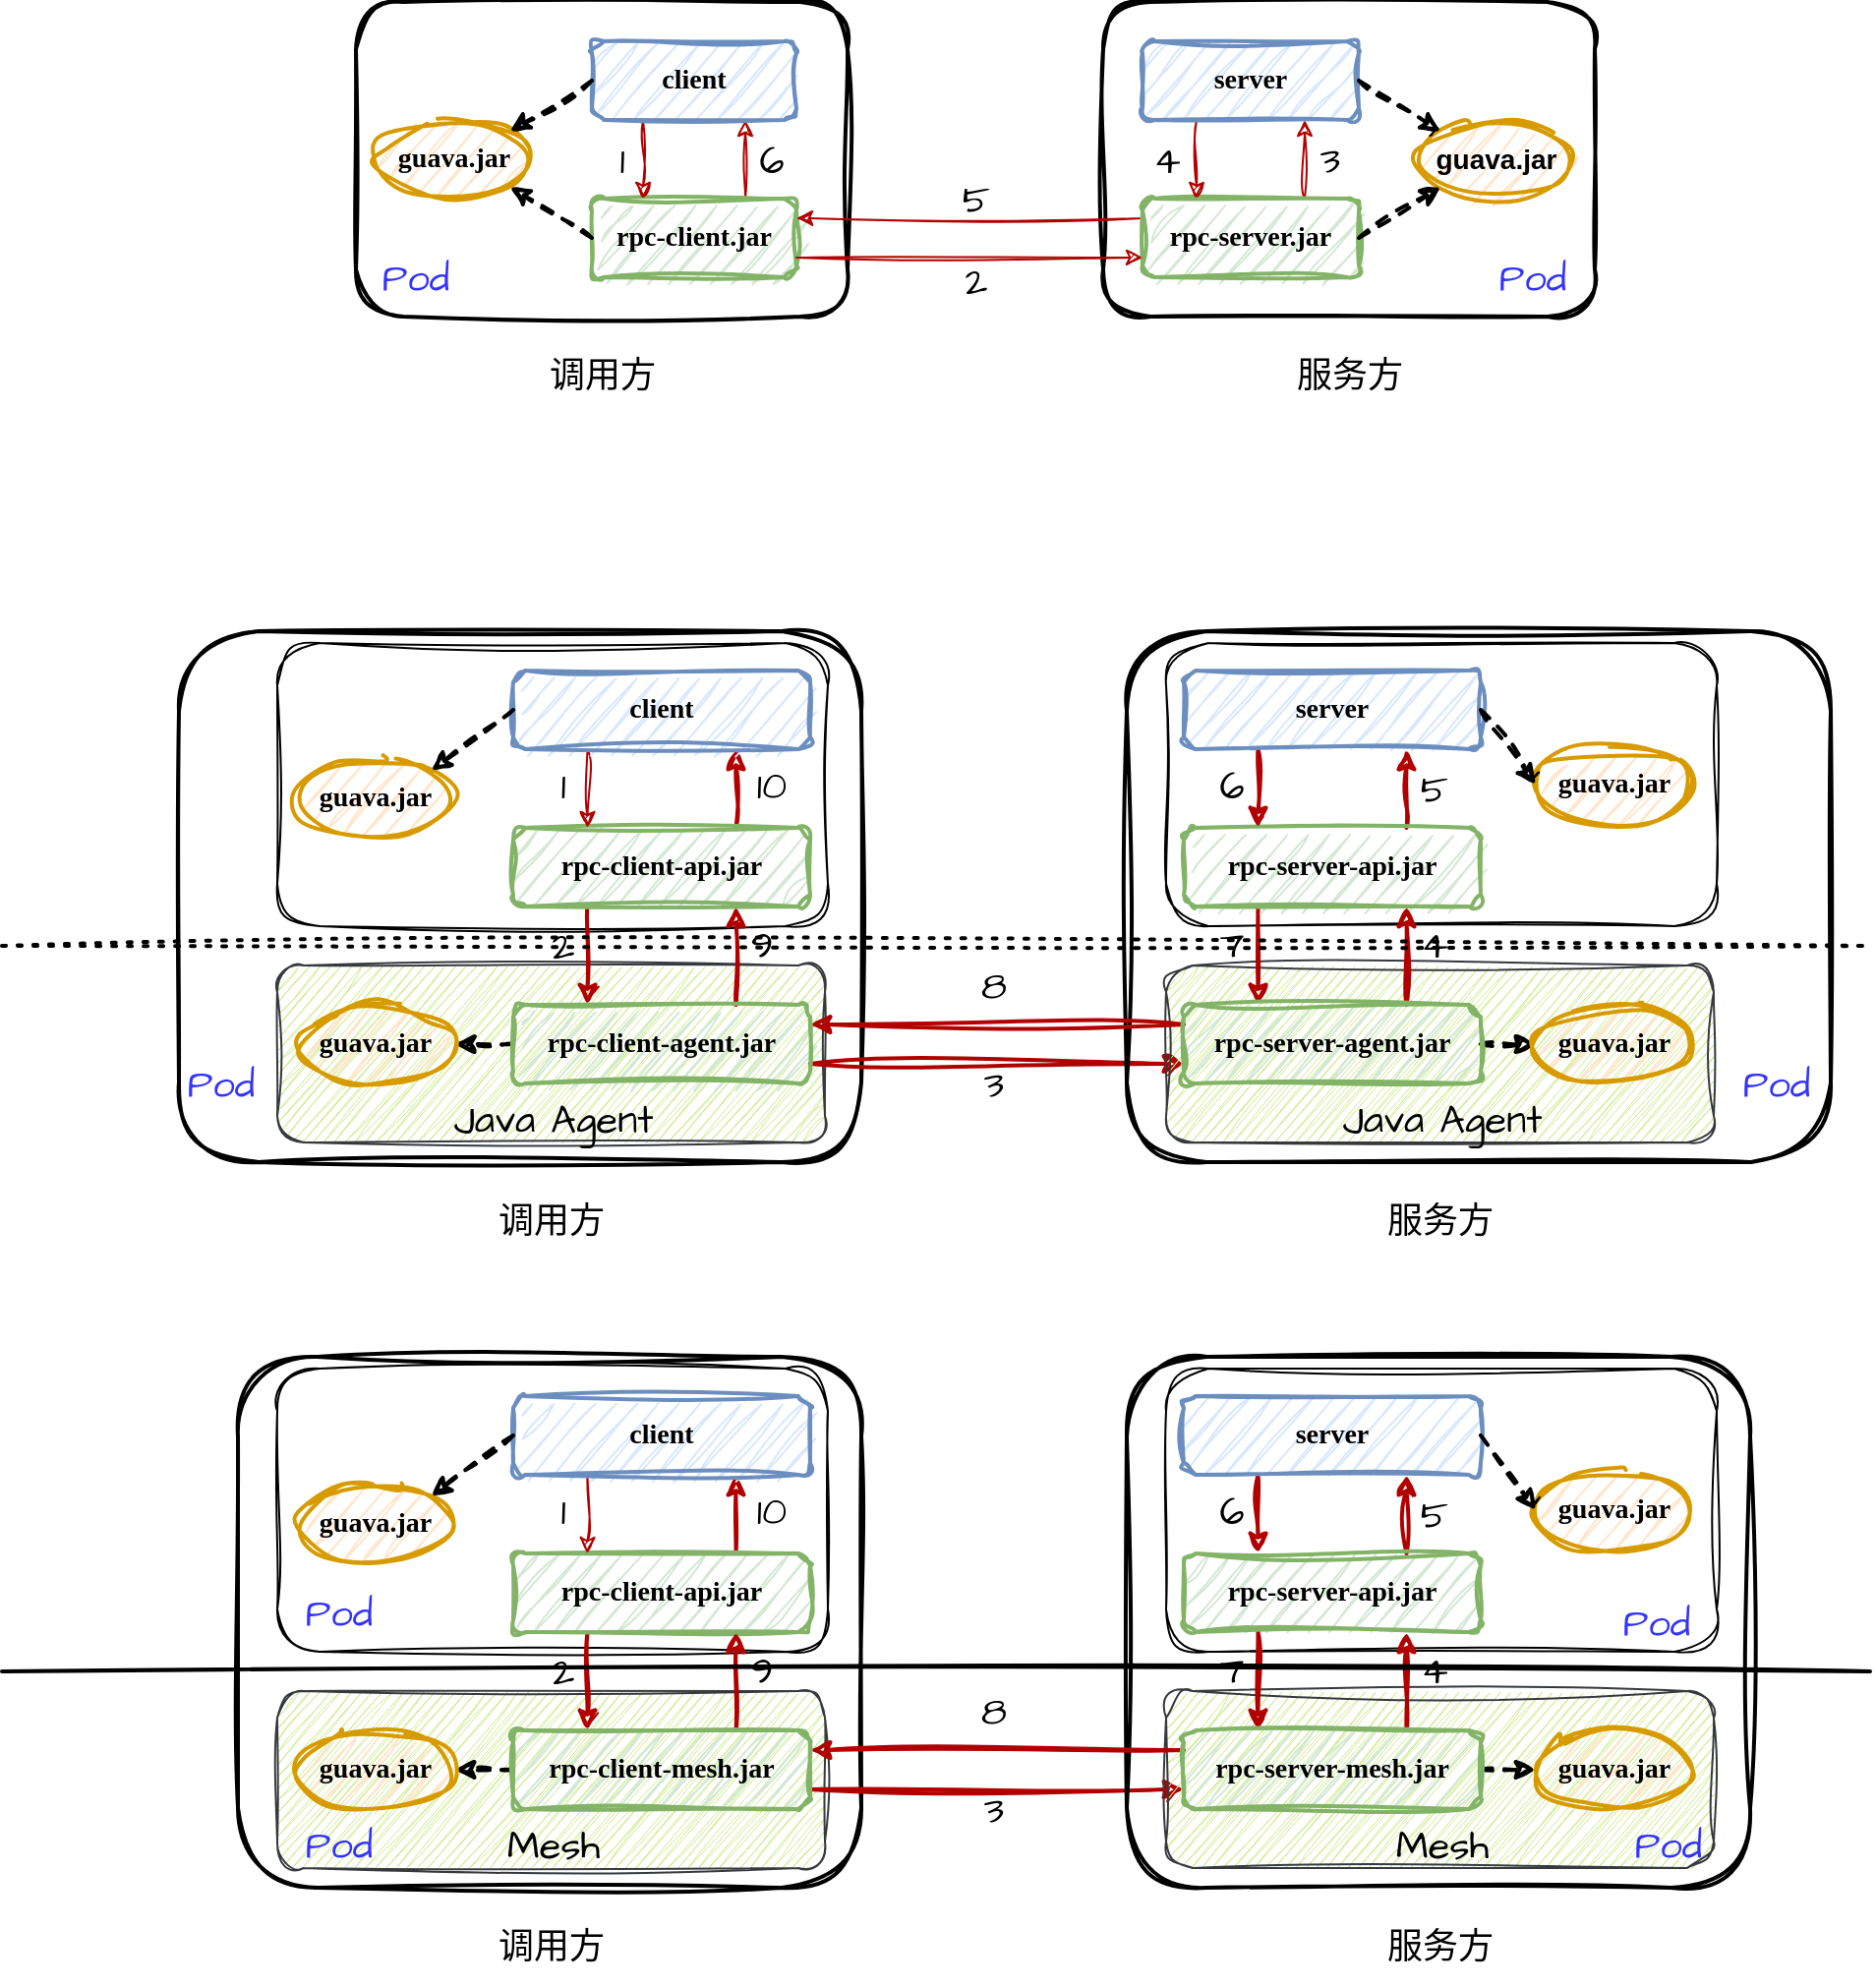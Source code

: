 <mxfile version="22.0.8" type="github">
  <diagram name="第 1 页" id="1m5Y_Z9FJWOdwL9VR-13">
    <mxGraphModel dx="1146" dy="765" grid="1" gridSize="10" guides="1" tooltips="1" connect="1" arrows="1" fold="1" page="1" pageScale="1" pageWidth="827" pageHeight="1169" math="0" shadow="0">
      <root>
        <mxCell id="0" />
        <mxCell id="1" parent="0" />
        <mxCell id="4DX10pmx3WDytaZPGjQy-30" value="" style="rounded=1;whiteSpace=wrap;html=1;sketch=1;curveFitting=1;jiggle=2;strokeWidth=2;fillColor=none;" vertex="1" parent="1">
          <mxGeometry x="100" y="480" width="347" height="270" as="geometry" />
        </mxCell>
        <mxCell id="4DX10pmx3WDytaZPGjQy-62" value="" style="rounded=1;whiteSpace=wrap;html=1;sketch=1;hachureGap=4;jiggle=2;curveFitting=1;fontFamily=Architects Daughter;fontSource=https%3A%2F%2Ffonts.googleapis.com%2Fcss%3Ffamily%3DArchitects%2BDaughter;fontSize=20;fillColor=#cdeb8b;strokeColor=#36393d;" vertex="1" parent="1">
          <mxGeometry x="150" y="650" width="278.5" height="90" as="geometry" />
        </mxCell>
        <mxCell id="4DX10pmx3WDytaZPGjQy-57" value="" style="rounded=1;whiteSpace=wrap;html=1;sketch=1;hachureGap=4;jiggle=2;curveFitting=1;fontFamily=Architects Daughter;fontSource=https%3A%2F%2Ffonts.googleapis.com%2Fcss%3Ffamily%3DArchitects%2BDaughter;fontSize=20;fillColor=none;" vertex="1" parent="1">
          <mxGeometry x="150" y="486" width="280" height="144" as="geometry" />
        </mxCell>
        <mxCell id="4DX10pmx3WDytaZPGjQy-1" value="" style="rounded=1;whiteSpace=wrap;html=1;sketch=1;curveFitting=1;jiggle=2;strokeWidth=2;" vertex="1" parent="1">
          <mxGeometry x="190" y="160" width="250" height="160" as="geometry" />
        </mxCell>
        <mxCell id="4DX10pmx3WDytaZPGjQy-18" style="edgeStyle=orthogonalEdgeStyle;rounded=0;orthogonalLoop=1;jettySize=auto;html=1;exitX=0.75;exitY=0;exitDx=0;exitDy=0;entryX=0.75;entryY=1;entryDx=0;entryDy=0;fillColor=#e51400;strokeColor=#B20000;sketch=1;curveFitting=1;jiggle=2;" edge="1" parent="1" source="4DX10pmx3WDytaZPGjQy-2" target="4DX10pmx3WDytaZPGjQy-5">
          <mxGeometry relative="1" as="geometry" />
        </mxCell>
        <mxCell id="4DX10pmx3WDytaZPGjQy-2" value="&lt;font style=&quot;font-size: 14px;&quot;&gt;&lt;b&gt;rpc-client.jar&lt;/b&gt;&lt;/font&gt;" style="rounded=1;whiteSpace=wrap;html=1;fillColor=#d5e8d4;strokeColor=#82b366;sketch=1;curveFitting=1;jiggle=2;strokeWidth=2;fontFamily=Comic Sans MS;" vertex="1" parent="1">
          <mxGeometry x="310" y="260" width="104" height="40" as="geometry" />
        </mxCell>
        <mxCell id="4DX10pmx3WDytaZPGjQy-4" value="&lt;font style=&quot;font-size: 14px;&quot;&gt;&lt;b&gt;guava.jar&lt;/b&gt;&lt;/font&gt;" style="ellipse;whiteSpace=wrap;html=1;fillColor=#ffe6cc;strokeColor=#d79b00;sketch=1;curveFitting=1;jiggle=2;strokeWidth=2;fontFamily=Comic Sans MS;" vertex="1" parent="1">
          <mxGeometry x="200" y="220" width="80" height="40" as="geometry" />
        </mxCell>
        <mxCell id="4DX10pmx3WDytaZPGjQy-6" style="edgeStyle=orthogonalEdgeStyle;rounded=0;orthogonalLoop=1;jettySize=auto;html=1;exitX=0.25;exitY=1;exitDx=0;exitDy=0;entryX=0.25;entryY=0;entryDx=0;entryDy=0;fillColor=#e51400;strokeColor=#B20000;sketch=1;curveFitting=1;jiggle=2;" edge="1" parent="1" source="4DX10pmx3WDytaZPGjQy-5" target="4DX10pmx3WDytaZPGjQy-2">
          <mxGeometry relative="1" as="geometry" />
        </mxCell>
        <mxCell id="4DX10pmx3WDytaZPGjQy-5" value="&lt;font face=&quot;Comic Sans MS&quot; style=&quot;font-size: 14px;&quot;&gt;&lt;b&gt;client&lt;/b&gt;&lt;/font&gt;" style="rounded=1;whiteSpace=wrap;html=1;fillColor=#dae8fc;strokeColor=#6c8ebf;sketch=1;curveFitting=1;jiggle=2;strokeWidth=2;" vertex="1" parent="1">
          <mxGeometry x="310" y="180" width="104" height="40" as="geometry" />
        </mxCell>
        <mxCell id="4DX10pmx3WDytaZPGjQy-7" value="&lt;font face=&quot;Comic Sans MS&quot; style=&quot;font-size: 18px;&quot;&gt;调用方&lt;/font&gt;" style="text;html=1;align=center;verticalAlign=middle;resizable=0;points=[];autosize=1;strokeColor=none;fillColor=none;sketch=1;curveFitting=1;jiggle=2;" vertex="1" parent="1">
          <mxGeometry x="275" y="330" width="80" height="40" as="geometry" />
        </mxCell>
        <mxCell id="4DX10pmx3WDytaZPGjQy-9" value="" style="rounded=1;whiteSpace=wrap;html=1;sketch=1;curveFitting=1;jiggle=2;strokeWidth=2;" vertex="1" parent="1">
          <mxGeometry x="570" y="160" width="250" height="160" as="geometry" />
        </mxCell>
        <mxCell id="4DX10pmx3WDytaZPGjQy-16" style="edgeStyle=orthogonalEdgeStyle;rounded=0;orthogonalLoop=1;jettySize=auto;html=1;exitX=0.75;exitY=0;exitDx=0;exitDy=0;entryX=0.75;entryY=1;entryDx=0;entryDy=0;fillColor=#e51400;strokeColor=#B20000;sketch=1;curveFitting=1;jiggle=2;" edge="1" parent="1" source="4DX10pmx3WDytaZPGjQy-10" target="4DX10pmx3WDytaZPGjQy-13">
          <mxGeometry relative="1" as="geometry" />
        </mxCell>
        <mxCell id="4DX10pmx3WDytaZPGjQy-17" style="edgeStyle=orthogonalEdgeStyle;rounded=0;orthogonalLoop=1;jettySize=auto;html=1;exitX=0;exitY=0.25;exitDx=0;exitDy=0;entryX=1;entryY=0.25;entryDx=0;entryDy=0;fillColor=#e51400;strokeColor=#B20000;sketch=1;curveFitting=1;jiggle=2;" edge="1" parent="1" source="4DX10pmx3WDytaZPGjQy-10" target="4DX10pmx3WDytaZPGjQy-2">
          <mxGeometry relative="1" as="geometry" />
        </mxCell>
        <mxCell id="4DX10pmx3WDytaZPGjQy-10" value="&lt;font face=&quot;Comic Sans MS&quot; style=&quot;font-size: 14px;&quot;&gt;&lt;b&gt;rpc-server.jar&lt;/b&gt;&lt;/font&gt;" style="rounded=1;whiteSpace=wrap;html=1;fillColor=#d5e8d4;strokeColor=#82b366;sketch=1;curveFitting=1;jiggle=2;strokeWidth=2;" vertex="1" parent="1">
          <mxGeometry x="590" y="260" width="110" height="40" as="geometry" />
        </mxCell>
        <mxCell id="4DX10pmx3WDytaZPGjQy-11" value="&lt;font style=&quot;font-size: 14px;&quot;&gt;&lt;b&gt;guava.jar&lt;/b&gt;&lt;/font&gt;" style="ellipse;whiteSpace=wrap;html=1;fillColor=#ffe6cc;strokeColor=#d79b00;sketch=1;curveFitting=1;jiggle=2;strokeWidth=2;" vertex="1" parent="1">
          <mxGeometry x="730" y="220" width="80" height="40" as="geometry" />
        </mxCell>
        <mxCell id="4DX10pmx3WDytaZPGjQy-12" style="edgeStyle=orthogonalEdgeStyle;rounded=0;orthogonalLoop=1;jettySize=auto;html=1;exitX=0.25;exitY=1;exitDx=0;exitDy=0;entryX=0.25;entryY=0;entryDx=0;entryDy=0;fillColor=#e51400;strokeColor=#B20000;sketch=1;curveFitting=1;jiggle=2;" edge="1" parent="1" source="4DX10pmx3WDytaZPGjQy-13" target="4DX10pmx3WDytaZPGjQy-10">
          <mxGeometry relative="1" as="geometry" />
        </mxCell>
        <mxCell id="4DX10pmx3WDytaZPGjQy-13" value="&lt;font face=&quot;Comic Sans MS&quot; style=&quot;font-size: 14px;&quot;&gt;&lt;b&gt;server&lt;/b&gt;&lt;/font&gt;" style="rounded=1;whiteSpace=wrap;html=1;fillColor=#dae8fc;strokeColor=#6c8ebf;sketch=1;curveFitting=1;jiggle=2;strokeWidth=2;" vertex="1" parent="1">
          <mxGeometry x="590" y="180" width="110" height="40" as="geometry" />
        </mxCell>
        <mxCell id="4DX10pmx3WDytaZPGjQy-14" value="&lt;font style=&quot;font-size: 18px;&quot;&gt;服务方&lt;/font&gt;" style="text;html=1;align=center;verticalAlign=middle;resizable=0;points=[];autosize=1;strokeColor=none;fillColor=none;sketch=1;curveFitting=1;jiggle=2;" vertex="1" parent="1">
          <mxGeometry x="655" y="330" width="80" height="40" as="geometry" />
        </mxCell>
        <mxCell id="4DX10pmx3WDytaZPGjQy-15" style="edgeStyle=orthogonalEdgeStyle;rounded=0;orthogonalLoop=1;jettySize=auto;html=1;exitX=1;exitY=0.75;exitDx=0;exitDy=0;entryX=0;entryY=0.75;entryDx=0;entryDy=0;fillColor=#e51400;strokeColor=#B20000;sketch=1;curveFitting=1;jiggle=2;" edge="1" parent="1" source="4DX10pmx3WDytaZPGjQy-2" target="4DX10pmx3WDytaZPGjQy-10">
          <mxGeometry relative="1" as="geometry" />
        </mxCell>
        <mxCell id="4DX10pmx3WDytaZPGjQy-20" value="" style="endArrow=classic;html=1;rounded=0;exitX=0;exitY=0.5;exitDx=0;exitDy=0;entryX=1;entryY=0;entryDx=0;entryDy=0;dashed=1;sketch=1;curveFitting=1;jiggle=2;strokeWidth=2;" edge="1" parent="1" source="4DX10pmx3WDytaZPGjQy-5" target="4DX10pmx3WDytaZPGjQy-4">
          <mxGeometry width="50" height="50" relative="1" as="geometry">
            <mxPoint x="370" y="450" as="sourcePoint" />
            <mxPoint x="420" y="400" as="targetPoint" />
          </mxGeometry>
        </mxCell>
        <mxCell id="4DX10pmx3WDytaZPGjQy-21" value="" style="endArrow=classic;html=1;rounded=0;exitX=0;exitY=0.5;exitDx=0;exitDy=0;dashed=1;entryX=1;entryY=1;entryDx=0;entryDy=0;sketch=1;curveFitting=1;jiggle=2;strokeWidth=2;" edge="1" parent="1" source="4DX10pmx3WDytaZPGjQy-2" target="4DX10pmx3WDytaZPGjQy-4">
          <mxGeometry width="50" height="50" relative="1" as="geometry">
            <mxPoint x="324" y="210" as="sourcePoint" />
            <mxPoint x="260" y="370" as="targetPoint" />
          </mxGeometry>
        </mxCell>
        <mxCell id="4DX10pmx3WDytaZPGjQy-22" value="" style="endArrow=classic;html=1;rounded=0;dashed=1;exitX=1;exitY=0.5;exitDx=0;exitDy=0;entryX=0;entryY=0;entryDx=0;entryDy=0;sketch=1;curveFitting=1;jiggle=2;strokeWidth=2;" edge="1" parent="1" source="4DX10pmx3WDytaZPGjQy-13" target="4DX10pmx3WDytaZPGjQy-11">
          <mxGeometry width="50" height="50" relative="1" as="geometry">
            <mxPoint x="740" y="400" as="sourcePoint" />
            <mxPoint x="760" y="470" as="targetPoint" />
          </mxGeometry>
        </mxCell>
        <mxCell id="4DX10pmx3WDytaZPGjQy-23" value="" style="endArrow=classic;html=1;rounded=0;dashed=1;exitX=1;exitY=0.5;exitDx=0;exitDy=0;entryX=0;entryY=1;entryDx=0;entryDy=0;sketch=1;curveFitting=1;jiggle=2;strokeWidth=2;" edge="1" parent="1" source="4DX10pmx3WDytaZPGjQy-10" target="4DX10pmx3WDytaZPGjQy-11">
          <mxGeometry width="50" height="50" relative="1" as="geometry">
            <mxPoint x="700" y="210" as="sourcePoint" />
            <mxPoint x="752" y="236" as="targetPoint" />
          </mxGeometry>
        </mxCell>
        <mxCell id="4DX10pmx3WDytaZPGjQy-31" style="edgeStyle=orthogonalEdgeStyle;rounded=0;orthogonalLoop=1;jettySize=auto;html=1;exitX=0.75;exitY=0;exitDx=0;exitDy=0;entryX=0.75;entryY=1;entryDx=0;entryDy=0;fillColor=#e51400;strokeColor=#B20000;sketch=1;curveFitting=1;jiggle=2;strokeWidth=2;" edge="1" parent="1" source="4DX10pmx3WDytaZPGjQy-32" target="4DX10pmx3WDytaZPGjQy-36">
          <mxGeometry relative="1" as="geometry" />
        </mxCell>
        <mxCell id="4DX10pmx3WDytaZPGjQy-64" style="edgeStyle=orthogonalEdgeStyle;rounded=0;sketch=1;hachureGap=4;jiggle=2;curveFitting=1;orthogonalLoop=1;jettySize=auto;html=1;exitX=0.25;exitY=1;exitDx=0;exitDy=0;entryX=0.25;entryY=0;entryDx=0;entryDy=0;fontFamily=Architects Daughter;fontSource=https%3A%2F%2Ffonts.googleapis.com%2Fcss%3Ffamily%3DArchitects%2BDaughter;fontSize=16;fillColor=#e51400;strokeColor=#B20000;strokeWidth=2;" edge="1" parent="1" source="4DX10pmx3WDytaZPGjQy-32" target="4DX10pmx3WDytaZPGjQy-56">
          <mxGeometry relative="1" as="geometry" />
        </mxCell>
        <mxCell id="4DX10pmx3WDytaZPGjQy-32" value="&lt;font style=&quot;font-size: 14px;&quot;&gt;&lt;b&gt;rpc-client-api.jar&lt;/b&gt;&lt;/font&gt;" style="rounded=1;whiteSpace=wrap;html=1;fillColor=#d5e8d4;strokeColor=#82b366;sketch=1;curveFitting=1;jiggle=2;strokeWidth=2;fontFamily=Comic Sans MS;" vertex="1" parent="1">
          <mxGeometry x="270" y="580" width="151" height="40" as="geometry" />
        </mxCell>
        <mxCell id="4DX10pmx3WDytaZPGjQy-33" value="&lt;font style=&quot;font-size: 14px;&quot;&gt;&lt;b&gt;guava.jar&lt;/b&gt;&lt;/font&gt;" style="ellipse;whiteSpace=wrap;html=1;fillColor=#ffe6cc;strokeColor=#d79b00;sketch=1;curveFitting=1;jiggle=2;strokeWidth=2;fontFamily=Comic Sans MS;" vertex="1" parent="1">
          <mxGeometry x="160" y="545" width="80" height="40" as="geometry" />
        </mxCell>
        <mxCell id="4DX10pmx3WDytaZPGjQy-34" style="edgeStyle=orthogonalEdgeStyle;rounded=0;orthogonalLoop=1;jettySize=auto;html=1;exitX=0.25;exitY=1;exitDx=0;exitDy=0;entryX=0.25;entryY=0;entryDx=0;entryDy=0;fillColor=#e51400;strokeColor=#B20000;sketch=1;curveFitting=1;jiggle=2;" edge="1" parent="1" source="4DX10pmx3WDytaZPGjQy-36" target="4DX10pmx3WDytaZPGjQy-32">
          <mxGeometry relative="1" as="geometry" />
        </mxCell>
        <mxCell id="4DX10pmx3WDytaZPGjQy-36" value="&lt;font face=&quot;Comic Sans MS&quot; style=&quot;font-size: 14px;&quot;&gt;&lt;b&gt;client&lt;/b&gt;&lt;/font&gt;" style="rounded=1;whiteSpace=wrap;html=1;fillColor=#dae8fc;strokeColor=#6c8ebf;sketch=1;curveFitting=1;jiggle=2;strokeWidth=2;" vertex="1" parent="1">
          <mxGeometry x="270" y="500" width="151" height="40" as="geometry" />
        </mxCell>
        <mxCell id="4DX10pmx3WDytaZPGjQy-37" value="&lt;font face=&quot;Comic Sans MS&quot; style=&quot;font-size: 18px;&quot;&gt;调用方&lt;/font&gt;" style="text;html=1;align=center;verticalAlign=middle;resizable=0;points=[];autosize=1;strokeColor=none;fillColor=none;sketch=1;curveFitting=1;jiggle=2;" vertex="1" parent="1">
          <mxGeometry x="248.5" y="760" width="80" height="40" as="geometry" />
        </mxCell>
        <mxCell id="4DX10pmx3WDytaZPGjQy-48" value="" style="endArrow=classic;html=1;rounded=0;exitX=0;exitY=0.5;exitDx=0;exitDy=0;entryX=1;entryY=0;entryDx=0;entryDy=0;dashed=1;sketch=1;curveFitting=1;jiggle=2;strokeWidth=2;" edge="1" parent="1" source="4DX10pmx3WDytaZPGjQy-36" target="4DX10pmx3WDytaZPGjQy-33">
          <mxGeometry width="50" height="50" relative="1" as="geometry">
            <mxPoint x="377" y="770" as="sourcePoint" />
            <mxPoint x="427" y="720" as="targetPoint" />
          </mxGeometry>
        </mxCell>
        <mxCell id="4DX10pmx3WDytaZPGjQy-60" style="edgeStyle=orthogonalEdgeStyle;rounded=0;sketch=1;hachureGap=4;jiggle=2;curveFitting=1;orthogonalLoop=1;jettySize=auto;html=1;exitX=0;exitY=0.5;exitDx=0;exitDy=0;entryX=1;entryY=0.5;entryDx=0;entryDy=0;fontFamily=Architects Daughter;fontSource=https%3A%2F%2Ffonts.googleapis.com%2Fcss%3Ffamily%3DArchitects%2BDaughter;fontSize=16;dashed=1;strokeWidth=2;" edge="1" parent="1" source="4DX10pmx3WDytaZPGjQy-56" target="4DX10pmx3WDytaZPGjQy-59">
          <mxGeometry relative="1" as="geometry" />
        </mxCell>
        <mxCell id="4DX10pmx3WDytaZPGjQy-95" style="edgeStyle=orthogonalEdgeStyle;rounded=0;sketch=1;hachureGap=4;jiggle=2;curveFitting=1;orthogonalLoop=1;jettySize=auto;html=1;exitX=1;exitY=0.75;exitDx=0;exitDy=0;fontFamily=Architects Daughter;fontSource=https%3A%2F%2Ffonts.googleapis.com%2Fcss%3Ffamily%3DArchitects%2BDaughter;fontSize=16;fillColor=#e51400;strokeColor=#B20000;strokeWidth=2;entryX=0;entryY=0.75;entryDx=0;entryDy=0;" edge="1" parent="1" source="4DX10pmx3WDytaZPGjQy-56" target="4DX10pmx3WDytaZPGjQy-89">
          <mxGeometry relative="1" as="geometry" />
        </mxCell>
        <mxCell id="4DX10pmx3WDytaZPGjQy-99" style="edgeStyle=orthogonalEdgeStyle;rounded=0;sketch=1;hachureGap=4;jiggle=2;curveFitting=1;orthogonalLoop=1;jettySize=auto;html=1;exitX=0.75;exitY=0;exitDx=0;exitDy=0;entryX=0.75;entryY=1;entryDx=0;entryDy=0;fontFamily=Architects Daughter;fontSource=https%3A%2F%2Ffonts.googleapis.com%2Fcss%3Ffamily%3DArchitects%2BDaughter;fontSize=16;fillColor=#e51400;strokeColor=#B20000;strokeWidth=2;" edge="1" parent="1" source="4DX10pmx3WDytaZPGjQy-56" target="4DX10pmx3WDytaZPGjQy-32">
          <mxGeometry relative="1" as="geometry" />
        </mxCell>
        <mxCell id="4DX10pmx3WDytaZPGjQy-56" value="&lt;font style=&quot;font-size: 14px;&quot;&gt;&lt;b&gt;rpc-client-agent.jar&lt;/b&gt;&lt;/font&gt;" style="rounded=1;whiteSpace=wrap;html=1;fillColor=#d5e8d4;strokeColor=#82b366;sketch=1;curveFitting=1;jiggle=2;strokeWidth=2;fontFamily=Comic Sans MS;" vertex="1" parent="1">
          <mxGeometry x="270" y="670" width="151" height="40" as="geometry" />
        </mxCell>
        <mxCell id="4DX10pmx3WDytaZPGjQy-59" value="&lt;font style=&quot;font-size: 14px;&quot;&gt;&lt;b&gt;guava.jar&lt;/b&gt;&lt;/font&gt;" style="ellipse;whiteSpace=wrap;html=1;fillColor=#ffe6cc;strokeColor=#d79b00;sketch=1;curveFitting=1;jiggle=2;strokeWidth=2;fontFamily=Comic Sans MS;" vertex="1" parent="1">
          <mxGeometry x="160" y="670" width="80" height="40" as="geometry" />
        </mxCell>
        <mxCell id="4DX10pmx3WDytaZPGjQy-66" value="2" style="text;html=1;align=center;verticalAlign=middle;resizable=0;points=[];autosize=1;strokeColor=none;fillColor=none;fontSize=20;fontFamily=Architects Daughter;strokeWidth=2;" vertex="1" parent="1">
          <mxGeometry x="280" y="620" width="30" height="40" as="geometry" />
        </mxCell>
        <mxCell id="4DX10pmx3WDytaZPGjQy-67" value="1" style="text;html=1;align=center;verticalAlign=middle;resizable=0;points=[];autosize=1;strokeColor=none;fillColor=none;fontSize=20;fontFamily=Architects Daughter;" vertex="1" parent="1">
          <mxGeometry x="310" y="220" width="30" height="40" as="geometry" />
        </mxCell>
        <mxCell id="4DX10pmx3WDytaZPGjQy-68" value="2" style="text;html=1;align=center;verticalAlign=middle;resizable=0;points=[];autosize=1;strokeColor=none;fillColor=none;fontSize=20;fontFamily=Architects Daughter;" vertex="1" parent="1">
          <mxGeometry x="490" y="282" width="30" height="40" as="geometry" />
        </mxCell>
        <mxCell id="4DX10pmx3WDytaZPGjQy-69" value="6" style="text;html=1;align=center;verticalAlign=middle;resizable=0;points=[];autosize=1;strokeColor=none;fillColor=none;fontSize=20;fontFamily=Architects Daughter;" vertex="1" parent="1">
          <mxGeometry x="381" y="220" width="40" height="40" as="geometry" />
        </mxCell>
        <mxCell id="4DX10pmx3WDytaZPGjQy-70" value="5" style="text;html=1;align=center;verticalAlign=middle;resizable=0;points=[];autosize=1;strokeColor=none;fillColor=none;fontSize=20;fontFamily=Architects Daughter;" vertex="1" parent="1">
          <mxGeometry x="485" y="240" width="40" height="40" as="geometry" />
        </mxCell>
        <mxCell id="4DX10pmx3WDytaZPGjQy-71" value="4" style="text;html=1;align=center;verticalAlign=middle;resizable=0;points=[];autosize=1;strokeColor=none;fillColor=none;fontSize=20;fontFamily=Architects Daughter;" vertex="1" parent="1">
          <mxGeometry x="582" y="220" width="40" height="40" as="geometry" />
        </mxCell>
        <mxCell id="4DX10pmx3WDytaZPGjQy-72" value="3" style="text;html=1;align=center;verticalAlign=middle;resizable=0;points=[];autosize=1;strokeColor=none;fillColor=none;fontSize=20;fontFamily=Architects Daughter;" vertex="1" parent="1">
          <mxGeometry x="670" y="220" width="30" height="40" as="geometry" />
        </mxCell>
        <mxCell id="4DX10pmx3WDytaZPGjQy-74" value="Java Agent" style="text;html=1;align=center;verticalAlign=middle;resizable=0;points=[];autosize=1;strokeColor=none;fillColor=none;fontSize=20;fontFamily=Architects Daughter;" vertex="1" parent="1">
          <mxGeometry x="230" y="708" width="120" height="40" as="geometry" />
        </mxCell>
        <mxCell id="4DX10pmx3WDytaZPGjQy-76" value="1" style="text;html=1;align=center;verticalAlign=middle;resizable=0;points=[];autosize=1;strokeColor=none;fillColor=none;fontSize=20;fontFamily=Architects Daughter;strokeWidth=2;" vertex="1" parent="1">
          <mxGeometry x="280" y="538" width="30" height="40" as="geometry" />
        </mxCell>
        <mxCell id="4DX10pmx3WDytaZPGjQy-77" value="" style="rounded=1;whiteSpace=wrap;html=1;sketch=1;curveFitting=1;jiggle=2;strokeWidth=2;fillColor=none;direction=east;" vertex="1" parent="1">
          <mxGeometry x="582" y="480" width="358" height="270" as="geometry" />
        </mxCell>
        <mxCell id="4DX10pmx3WDytaZPGjQy-78" value="" style="rounded=1;whiteSpace=wrap;html=1;sketch=1;hachureGap=4;jiggle=2;curveFitting=1;fontFamily=Architects Daughter;fontSource=https%3A%2F%2Ffonts.googleapis.com%2Fcss%3Ffamily%3DArchitects%2BDaughter;fontSize=20;fillColor=#cdeb8b;strokeColor=#36393d;direction=east;" vertex="1" parent="1">
          <mxGeometry x="602" y="650" width="278.5" height="90" as="geometry" />
        </mxCell>
        <mxCell id="4DX10pmx3WDytaZPGjQy-79" value="" style="rounded=1;whiteSpace=wrap;html=1;sketch=1;hachureGap=4;jiggle=2;curveFitting=1;fontFamily=Architects Daughter;fontSource=https%3A%2F%2Ffonts.googleapis.com%2Fcss%3Ffamily%3DArchitects%2BDaughter;fontSize=20;fillColor=none;direction=east;" vertex="1" parent="1">
          <mxGeometry x="602" y="486" width="280" height="144" as="geometry" />
        </mxCell>
        <mxCell id="4DX10pmx3WDytaZPGjQy-80" style="edgeStyle=orthogonalEdgeStyle;rounded=0;orthogonalLoop=1;jettySize=auto;html=1;exitX=0.75;exitY=0;exitDx=0;exitDy=0;entryX=0.75;entryY=1;entryDx=0;entryDy=0;fillColor=#e51400;strokeColor=#B20000;sketch=1;curveFitting=1;jiggle=2;strokeWidth=2;" edge="1" parent="1" source="4DX10pmx3WDytaZPGjQy-82" target="4DX10pmx3WDytaZPGjQy-85">
          <mxGeometry relative="1" as="geometry" />
        </mxCell>
        <mxCell id="4DX10pmx3WDytaZPGjQy-81" style="edgeStyle=orthogonalEdgeStyle;rounded=0;sketch=1;hachureGap=4;jiggle=2;curveFitting=1;orthogonalLoop=1;jettySize=auto;html=1;exitX=0.25;exitY=1;exitDx=0;exitDy=0;entryX=0.25;entryY=0;entryDx=0;entryDy=0;fontFamily=Architects Daughter;fontSource=https%3A%2F%2Ffonts.googleapis.com%2Fcss%3Ffamily%3DArchitects%2BDaughter;fontSize=16;fillColor=#e51400;strokeColor=#B20000;strokeWidth=2;" edge="1" parent="1" source="4DX10pmx3WDytaZPGjQy-82" target="4DX10pmx3WDytaZPGjQy-89">
          <mxGeometry relative="1" as="geometry" />
        </mxCell>
        <mxCell id="4DX10pmx3WDytaZPGjQy-82" value="&lt;font style=&quot;font-size: 14px;&quot;&gt;&lt;b&gt;rpc-server-api.jar&lt;/b&gt;&lt;/font&gt;" style="rounded=1;whiteSpace=wrap;html=1;fillColor=#d5e8d4;strokeColor=#82b366;sketch=1;curveFitting=1;jiggle=2;strokeWidth=2;fontFamily=Comic Sans MS;direction=east;" vertex="1" parent="1">
          <mxGeometry x="611" y="580" width="151" height="40" as="geometry" />
        </mxCell>
        <mxCell id="4DX10pmx3WDytaZPGjQy-83" value="&lt;font style=&quot;font-size: 14px;&quot;&gt;&lt;b&gt;guava.jar&lt;/b&gt;&lt;/font&gt;" style="ellipse;whiteSpace=wrap;html=1;fillColor=#ffe6cc;strokeColor=#d79b00;sketch=1;curveFitting=1;jiggle=2;strokeWidth=2;fontFamily=Comic Sans MS;direction=east;" vertex="1" parent="1">
          <mxGeometry x="790" y="538" width="80" height="40" as="geometry" />
        </mxCell>
        <mxCell id="4DX10pmx3WDytaZPGjQy-84" style="edgeStyle=orthogonalEdgeStyle;rounded=0;orthogonalLoop=1;jettySize=auto;html=1;exitX=0.25;exitY=1;exitDx=0;exitDy=0;entryX=0.25;entryY=0;entryDx=0;entryDy=0;fillColor=#e51400;strokeColor=#B20000;sketch=1;curveFitting=1;jiggle=2;strokeWidth=2;" edge="1" parent="1" source="4DX10pmx3WDytaZPGjQy-85" target="4DX10pmx3WDytaZPGjQy-82">
          <mxGeometry relative="1" as="geometry" />
        </mxCell>
        <mxCell id="4DX10pmx3WDytaZPGjQy-85" value="&lt;font face=&quot;Comic Sans MS&quot; style=&quot;font-size: 14px;&quot;&gt;&lt;b&gt;server&lt;/b&gt;&lt;/font&gt;" style="rounded=1;whiteSpace=wrap;html=1;fillColor=#dae8fc;strokeColor=#6c8ebf;sketch=1;curveFitting=1;jiggle=2;strokeWidth=2;direction=east;" vertex="1" parent="1">
          <mxGeometry x="611" y="500" width="151" height="40" as="geometry" />
        </mxCell>
        <mxCell id="4DX10pmx3WDytaZPGjQy-86" value="&lt;font face=&quot;Comic Sans MS&quot;&gt;&lt;span style=&quot;font-size: 18px;&quot;&gt;服务方&lt;/span&gt;&lt;/font&gt;" style="text;html=1;align=center;verticalAlign=middle;resizable=0;points=[];autosize=1;strokeColor=none;fillColor=none;sketch=1;curveFitting=1;jiggle=2;" vertex="1" parent="1">
          <mxGeometry x="700.5" y="760" width="80" height="40" as="geometry" />
        </mxCell>
        <mxCell id="4DX10pmx3WDytaZPGjQy-94" style="edgeStyle=orthogonalEdgeStyle;rounded=0;sketch=1;hachureGap=4;jiggle=2;curveFitting=1;orthogonalLoop=1;jettySize=auto;html=1;exitX=1;exitY=0.5;exitDx=0;exitDy=0;entryX=0;entryY=0.5;entryDx=0;entryDy=0;fontFamily=Architects Daughter;fontSource=https%3A%2F%2Ffonts.googleapis.com%2Fcss%3Ffamily%3DArchitects%2BDaughter;fontSize=16;dashed=1;strokeWidth=2;" edge="1" parent="1" source="4DX10pmx3WDytaZPGjQy-89" target="4DX10pmx3WDytaZPGjQy-90">
          <mxGeometry relative="1" as="geometry" />
        </mxCell>
        <mxCell id="4DX10pmx3WDytaZPGjQy-96" style="edgeStyle=orthogonalEdgeStyle;rounded=0;sketch=1;hachureGap=4;jiggle=2;curveFitting=1;orthogonalLoop=1;jettySize=auto;html=1;exitX=0.75;exitY=0;exitDx=0;exitDy=0;entryX=0.75;entryY=1;entryDx=0;entryDy=0;fontFamily=Architects Daughter;fontSource=https%3A%2F%2Ffonts.googleapis.com%2Fcss%3Ffamily%3DArchitects%2BDaughter;fontSize=16;fillColor=#e51400;strokeColor=#B20000;strokeWidth=2;" edge="1" parent="1" source="4DX10pmx3WDytaZPGjQy-89" target="4DX10pmx3WDytaZPGjQy-82">
          <mxGeometry relative="1" as="geometry" />
        </mxCell>
        <mxCell id="4DX10pmx3WDytaZPGjQy-98" style="edgeStyle=orthogonalEdgeStyle;rounded=0;sketch=1;hachureGap=4;jiggle=2;curveFitting=1;orthogonalLoop=1;jettySize=auto;html=1;exitX=0;exitY=0.25;exitDx=0;exitDy=0;entryX=1;entryY=0.25;entryDx=0;entryDy=0;fontFamily=Architects Daughter;fontSource=https%3A%2F%2Ffonts.googleapis.com%2Fcss%3Ffamily%3DArchitects%2BDaughter;fontSize=16;strokeWidth=2;fillColor=#e51400;strokeColor=#B20000;" edge="1" parent="1" source="4DX10pmx3WDytaZPGjQy-89" target="4DX10pmx3WDytaZPGjQy-56">
          <mxGeometry relative="1" as="geometry" />
        </mxCell>
        <mxCell id="4DX10pmx3WDytaZPGjQy-89" value="&lt;font style=&quot;font-size: 14px;&quot;&gt;&lt;b&gt;rpc-server-agent.jar&lt;/b&gt;&lt;/font&gt;" style="rounded=1;whiteSpace=wrap;html=1;fillColor=#d5e8d4;strokeColor=#82b366;sketch=1;curveFitting=1;jiggle=2;strokeWidth=2;fontFamily=Comic Sans MS;direction=east;" vertex="1" parent="1">
          <mxGeometry x="611" y="670" width="151" height="40" as="geometry" />
        </mxCell>
        <mxCell id="4DX10pmx3WDytaZPGjQy-90" value="&lt;font style=&quot;font-size: 14px;&quot;&gt;&lt;b&gt;guava.jar&lt;/b&gt;&lt;/font&gt;" style="ellipse;whiteSpace=wrap;html=1;fillColor=#ffe6cc;strokeColor=#d79b00;sketch=1;curveFitting=1;jiggle=2;strokeWidth=2;fontFamily=Comic Sans MS;direction=east;" vertex="1" parent="1">
          <mxGeometry x="790" y="670" width="80" height="40" as="geometry" />
        </mxCell>
        <mxCell id="4DX10pmx3WDytaZPGjQy-92" value="Java Agent" style="text;html=1;align=center;verticalAlign=middle;resizable=0;points=[];autosize=1;strokeColor=none;fillColor=none;fontSize=20;fontFamily=Architects Daughter;" vertex="1" parent="1">
          <mxGeometry x="682" y="708" width="120" height="40" as="geometry" />
        </mxCell>
        <mxCell id="4DX10pmx3WDytaZPGjQy-102" value="10" style="text;html=1;align=center;verticalAlign=middle;resizable=0;points=[];autosize=1;strokeColor=none;fillColor=none;fontSize=20;fontFamily=Architects Daughter;" vertex="1" parent="1">
          <mxGeometry x="381" y="538" width="40" height="40" as="geometry" />
        </mxCell>
        <mxCell id="4DX10pmx3WDytaZPGjQy-103" value="9" style="text;html=1;align=center;verticalAlign=middle;resizable=0;points=[];autosize=1;strokeColor=none;fillColor=none;fontSize=20;fontFamily=Architects Daughter;" vertex="1" parent="1">
          <mxGeometry x="381" y="619" width="30" height="40" as="geometry" />
        </mxCell>
        <mxCell id="4DX10pmx3WDytaZPGjQy-104" value="8" style="text;html=1;align=center;verticalAlign=middle;resizable=0;points=[];autosize=1;strokeColor=none;fillColor=none;fontSize=20;fontFamily=Architects Daughter;" vertex="1" parent="1">
          <mxGeometry x="493.5" y="640" width="40" height="40" as="geometry" />
        </mxCell>
        <mxCell id="4DX10pmx3WDytaZPGjQy-105" value="7" style="text;html=1;align=center;verticalAlign=middle;resizable=0;points=[];autosize=1;strokeColor=none;fillColor=none;fontSize=20;fontFamily=Architects Daughter;" vertex="1" parent="1">
          <mxGeometry x="615" y="619" width="40" height="40" as="geometry" />
        </mxCell>
        <mxCell id="4DX10pmx3WDytaZPGjQy-106" value="6" style="text;html=1;align=center;verticalAlign=middle;resizable=0;points=[];autosize=1;strokeColor=none;fillColor=none;fontSize=20;fontFamily=Architects Daughter;" vertex="1" parent="1">
          <mxGeometry x="615" y="538" width="40" height="40" as="geometry" />
        </mxCell>
        <mxCell id="4DX10pmx3WDytaZPGjQy-107" value="5" style="text;html=1;align=center;verticalAlign=middle;resizable=0;points=[];autosize=1;strokeColor=none;fillColor=none;fontSize=20;fontFamily=Architects Daughter;" vertex="1" parent="1">
          <mxGeometry x="718" y="540" width="40" height="40" as="geometry" />
        </mxCell>
        <mxCell id="4DX10pmx3WDytaZPGjQy-108" value="4" style="text;html=1;align=center;verticalAlign=middle;resizable=0;points=[];autosize=1;strokeColor=none;fillColor=none;fontSize=20;fontFamily=Architects Daughter;" vertex="1" parent="1">
          <mxGeometry x="718" y="619" width="40" height="40" as="geometry" />
        </mxCell>
        <mxCell id="4DX10pmx3WDytaZPGjQy-109" value="3" style="text;html=1;align=center;verticalAlign=middle;resizable=0;points=[];autosize=1;strokeColor=none;fillColor=none;fontSize=20;fontFamily=Architects Daughter;" vertex="1" parent="1">
          <mxGeometry x="498.5" y="690" width="30" height="40" as="geometry" />
        </mxCell>
        <mxCell id="4DX10pmx3WDytaZPGjQy-110" value="" style="endArrow=none;dashed=1;html=1;dashPattern=1 3;strokeWidth=2;rounded=0;sketch=1;hachureGap=4;jiggle=2;curveFitting=1;fontFamily=Architects Daughter;fontSource=https%3A%2F%2Ffonts.googleapis.com%2Fcss%3Ffamily%3DArchitects%2BDaughter;fontSize=16;" edge="1" parent="1">
          <mxGeometry width="50" height="50" relative="1" as="geometry">
            <mxPoint x="10" y="640" as="sourcePoint" />
            <mxPoint x="960" y="640" as="targetPoint" />
          </mxGeometry>
        </mxCell>
        <mxCell id="4DX10pmx3WDytaZPGjQy-113" value="" style="endArrow=classic;html=1;rounded=0;exitX=1;exitY=0.5;exitDx=0;exitDy=0;entryX=0;entryY=0.5;entryDx=0;entryDy=0;dashed=1;sketch=1;curveFitting=1;jiggle=2;strokeWidth=2;" edge="1" parent="1" source="4DX10pmx3WDytaZPGjQy-85" target="4DX10pmx3WDytaZPGjQy-83">
          <mxGeometry width="50" height="50" relative="1" as="geometry">
            <mxPoint x="280" y="530" as="sourcePoint" />
            <mxPoint x="238" y="561" as="targetPoint" />
          </mxGeometry>
        </mxCell>
        <mxCell id="4DX10pmx3WDytaZPGjQy-114" value="" style="rounded=1;whiteSpace=wrap;html=1;sketch=1;curveFitting=1;jiggle=2;strokeWidth=2;fillColor=none;" vertex="1" parent="1">
          <mxGeometry x="130" y="849" width="317" height="270" as="geometry" />
        </mxCell>
        <mxCell id="4DX10pmx3WDytaZPGjQy-115" value="" style="rounded=1;whiteSpace=wrap;html=1;sketch=1;hachureGap=4;jiggle=2;curveFitting=1;fontFamily=Architects Daughter;fontSource=https%3A%2F%2Ffonts.googleapis.com%2Fcss%3Ffamily%3DArchitects%2BDaughter;fontSize=20;fillColor=#cdeb8b;strokeColor=#36393d;" vertex="1" parent="1">
          <mxGeometry x="150" y="1019" width="278.5" height="90" as="geometry" />
        </mxCell>
        <mxCell id="4DX10pmx3WDytaZPGjQy-116" value="" style="rounded=1;whiteSpace=wrap;html=1;sketch=1;hachureGap=4;jiggle=2;curveFitting=1;fontFamily=Architects Daughter;fontSource=https%3A%2F%2Ffonts.googleapis.com%2Fcss%3Ffamily%3DArchitects%2BDaughter;fontSize=20;fillColor=none;" vertex="1" parent="1">
          <mxGeometry x="150" y="855" width="280" height="144" as="geometry" />
        </mxCell>
        <mxCell id="4DX10pmx3WDytaZPGjQy-117" style="edgeStyle=orthogonalEdgeStyle;rounded=0;orthogonalLoop=1;jettySize=auto;html=1;exitX=0.75;exitY=0;exitDx=0;exitDy=0;entryX=0.75;entryY=1;entryDx=0;entryDy=0;fillColor=#e51400;strokeColor=#B20000;sketch=1;curveFitting=1;jiggle=2;strokeWidth=2;" edge="1" parent="1" source="4DX10pmx3WDytaZPGjQy-119" target="4DX10pmx3WDytaZPGjQy-122">
          <mxGeometry relative="1" as="geometry" />
        </mxCell>
        <mxCell id="4DX10pmx3WDytaZPGjQy-118" style="edgeStyle=orthogonalEdgeStyle;rounded=0;sketch=1;hachureGap=4;jiggle=2;curveFitting=1;orthogonalLoop=1;jettySize=auto;html=1;exitX=0.25;exitY=1;exitDx=0;exitDy=0;entryX=0.25;entryY=0;entryDx=0;entryDy=0;fontFamily=Architects Daughter;fontSource=https%3A%2F%2Ffonts.googleapis.com%2Fcss%3Ffamily%3DArchitects%2BDaughter;fontSize=16;fillColor=#e51400;strokeColor=#B20000;strokeWidth=2;" edge="1" parent="1" source="4DX10pmx3WDytaZPGjQy-119" target="4DX10pmx3WDytaZPGjQy-128">
          <mxGeometry relative="1" as="geometry" />
        </mxCell>
        <mxCell id="4DX10pmx3WDytaZPGjQy-119" value="&lt;font style=&quot;font-size: 14px;&quot;&gt;&lt;b&gt;rpc-client-api.jar&lt;/b&gt;&lt;/font&gt;" style="rounded=1;whiteSpace=wrap;html=1;fillColor=#d5e8d4;strokeColor=#82b366;sketch=1;curveFitting=1;jiggle=2;strokeWidth=2;fontFamily=Comic Sans MS;" vertex="1" parent="1">
          <mxGeometry x="270" y="949" width="151" height="40" as="geometry" />
        </mxCell>
        <mxCell id="4DX10pmx3WDytaZPGjQy-120" value="&lt;font style=&quot;font-size: 14px;&quot;&gt;&lt;b&gt;guava.jar&lt;/b&gt;&lt;/font&gt;" style="ellipse;whiteSpace=wrap;html=1;fillColor=#ffe6cc;strokeColor=#d79b00;sketch=1;curveFitting=1;jiggle=2;strokeWidth=2;fontFamily=Comic Sans MS;" vertex="1" parent="1">
          <mxGeometry x="160" y="914" width="80" height="40" as="geometry" />
        </mxCell>
        <mxCell id="4DX10pmx3WDytaZPGjQy-121" style="edgeStyle=orthogonalEdgeStyle;rounded=0;orthogonalLoop=1;jettySize=auto;html=1;exitX=0.25;exitY=1;exitDx=0;exitDy=0;entryX=0.25;entryY=0;entryDx=0;entryDy=0;fillColor=#e51400;strokeColor=#B20000;sketch=1;curveFitting=1;jiggle=2;" edge="1" parent="1" source="4DX10pmx3WDytaZPGjQy-122" target="4DX10pmx3WDytaZPGjQy-119">
          <mxGeometry relative="1" as="geometry" />
        </mxCell>
        <mxCell id="4DX10pmx3WDytaZPGjQy-122" value="&lt;font face=&quot;Comic Sans MS&quot; style=&quot;font-size: 14px;&quot;&gt;&lt;b&gt;client&lt;/b&gt;&lt;/font&gt;" style="rounded=1;whiteSpace=wrap;html=1;fillColor=#dae8fc;strokeColor=#6c8ebf;sketch=1;curveFitting=1;jiggle=2;strokeWidth=2;" vertex="1" parent="1">
          <mxGeometry x="270" y="869" width="151" height="40" as="geometry" />
        </mxCell>
        <mxCell id="4DX10pmx3WDytaZPGjQy-123" value="&lt;font face=&quot;Comic Sans MS&quot; style=&quot;font-size: 18px;&quot;&gt;调用方&lt;/font&gt;" style="text;html=1;align=center;verticalAlign=middle;resizable=0;points=[];autosize=1;strokeColor=none;fillColor=none;sketch=1;curveFitting=1;jiggle=2;" vertex="1" parent="1">
          <mxGeometry x="248.5" y="1129" width="80" height="40" as="geometry" />
        </mxCell>
        <mxCell id="4DX10pmx3WDytaZPGjQy-124" value="" style="endArrow=classic;html=1;rounded=0;exitX=0;exitY=0.5;exitDx=0;exitDy=0;entryX=1;entryY=0;entryDx=0;entryDy=0;dashed=1;sketch=1;curveFitting=1;jiggle=2;strokeWidth=2;" edge="1" parent="1" source="4DX10pmx3WDytaZPGjQy-122" target="4DX10pmx3WDytaZPGjQy-120">
          <mxGeometry width="50" height="50" relative="1" as="geometry">
            <mxPoint x="377" y="1139" as="sourcePoint" />
            <mxPoint x="427" y="1089" as="targetPoint" />
          </mxGeometry>
        </mxCell>
        <mxCell id="4DX10pmx3WDytaZPGjQy-125" style="edgeStyle=orthogonalEdgeStyle;rounded=0;sketch=1;hachureGap=4;jiggle=2;curveFitting=1;orthogonalLoop=1;jettySize=auto;html=1;exitX=0;exitY=0.5;exitDx=0;exitDy=0;entryX=1;entryY=0.5;entryDx=0;entryDy=0;fontFamily=Architects Daughter;fontSource=https%3A%2F%2Ffonts.googleapis.com%2Fcss%3Ffamily%3DArchitects%2BDaughter;fontSize=16;dashed=1;strokeWidth=2;" edge="1" parent="1" source="4DX10pmx3WDytaZPGjQy-128" target="4DX10pmx3WDytaZPGjQy-129">
          <mxGeometry relative="1" as="geometry" />
        </mxCell>
        <mxCell id="4DX10pmx3WDytaZPGjQy-126" style="edgeStyle=orthogonalEdgeStyle;rounded=0;sketch=1;hachureGap=4;jiggle=2;curveFitting=1;orthogonalLoop=1;jettySize=auto;html=1;exitX=1;exitY=0.75;exitDx=0;exitDy=0;fontFamily=Architects Daughter;fontSource=https%3A%2F%2Ffonts.googleapis.com%2Fcss%3Ffamily%3DArchitects%2BDaughter;fontSize=16;fillColor=#e51400;strokeColor=#B20000;strokeWidth=2;entryX=0;entryY=0.75;entryDx=0;entryDy=0;" edge="1" parent="1" source="4DX10pmx3WDytaZPGjQy-128" target="4DX10pmx3WDytaZPGjQy-146">
          <mxGeometry relative="1" as="geometry" />
        </mxCell>
        <mxCell id="4DX10pmx3WDytaZPGjQy-127" style="edgeStyle=orthogonalEdgeStyle;rounded=0;sketch=1;hachureGap=4;jiggle=2;curveFitting=1;orthogonalLoop=1;jettySize=auto;html=1;exitX=0.75;exitY=0;exitDx=0;exitDy=0;entryX=0.75;entryY=1;entryDx=0;entryDy=0;fontFamily=Architects Daughter;fontSource=https%3A%2F%2Ffonts.googleapis.com%2Fcss%3Ffamily%3DArchitects%2BDaughter;fontSize=16;fillColor=#e51400;strokeColor=#B20000;strokeWidth=2;" edge="1" parent="1" source="4DX10pmx3WDytaZPGjQy-128" target="4DX10pmx3WDytaZPGjQy-119">
          <mxGeometry relative="1" as="geometry" />
        </mxCell>
        <mxCell id="4DX10pmx3WDytaZPGjQy-128" value="&lt;font style=&quot;font-size: 14px;&quot;&gt;&lt;b&gt;rpc-client-mesh.jar&lt;/b&gt;&lt;/font&gt;" style="rounded=1;whiteSpace=wrap;html=1;fillColor=#d5e8d4;strokeColor=#82b366;sketch=1;curveFitting=1;jiggle=2;strokeWidth=2;fontFamily=Comic Sans MS;" vertex="1" parent="1">
          <mxGeometry x="270" y="1039" width="151" height="40" as="geometry" />
        </mxCell>
        <mxCell id="4DX10pmx3WDytaZPGjQy-129" value="&lt;font style=&quot;font-size: 14px;&quot;&gt;&lt;b&gt;guava.jar&lt;/b&gt;&lt;/font&gt;" style="ellipse;whiteSpace=wrap;html=1;fillColor=#ffe6cc;strokeColor=#d79b00;sketch=1;curveFitting=1;jiggle=2;strokeWidth=2;fontFamily=Comic Sans MS;" vertex="1" parent="1">
          <mxGeometry x="160" y="1039" width="80" height="40" as="geometry" />
        </mxCell>
        <mxCell id="4DX10pmx3WDytaZPGjQy-130" value="2" style="text;html=1;align=center;verticalAlign=middle;resizable=0;points=[];autosize=1;strokeColor=none;fillColor=none;fontSize=20;fontFamily=Architects Daughter;strokeWidth=2;" vertex="1" parent="1">
          <mxGeometry x="280" y="989" width="30" height="40" as="geometry" />
        </mxCell>
        <mxCell id="4DX10pmx3WDytaZPGjQy-131" value="Mesh" style="text;html=1;align=center;verticalAlign=middle;resizable=0;points=[];autosize=1;strokeColor=none;fillColor=none;fontSize=20;fontFamily=Architects Daughter;" vertex="1" parent="1">
          <mxGeometry x="255" y="1077" width="70" height="40" as="geometry" />
        </mxCell>
        <mxCell id="4DX10pmx3WDytaZPGjQy-132" value="1" style="text;html=1;align=center;verticalAlign=middle;resizable=0;points=[];autosize=1;strokeColor=none;fillColor=none;fontSize=20;fontFamily=Architects Daughter;strokeWidth=2;" vertex="1" parent="1">
          <mxGeometry x="280" y="907" width="30" height="40" as="geometry" />
        </mxCell>
        <mxCell id="4DX10pmx3WDytaZPGjQy-133" value="" style="rounded=1;whiteSpace=wrap;html=1;sketch=1;curveFitting=1;jiggle=2;strokeWidth=2;fillColor=none;direction=east;" vertex="1" parent="1">
          <mxGeometry x="582" y="849" width="317" height="270" as="geometry" />
        </mxCell>
        <mxCell id="4DX10pmx3WDytaZPGjQy-134" value="" style="rounded=1;whiteSpace=wrap;html=1;sketch=1;hachureGap=4;jiggle=2;curveFitting=1;fontFamily=Architects Daughter;fontSource=https%3A%2F%2Ffonts.googleapis.com%2Fcss%3Ffamily%3DArchitects%2BDaughter;fontSize=20;fillColor=#cdeb8b;strokeColor=#36393d;direction=east;" vertex="1" parent="1">
          <mxGeometry x="602" y="1019" width="278.5" height="90" as="geometry" />
        </mxCell>
        <mxCell id="4DX10pmx3WDytaZPGjQy-135" value="" style="rounded=1;whiteSpace=wrap;html=1;sketch=1;hachureGap=4;jiggle=2;curveFitting=1;fontFamily=Architects Daughter;fontSource=https%3A%2F%2Ffonts.googleapis.com%2Fcss%3Ffamily%3DArchitects%2BDaughter;fontSize=20;fillColor=none;direction=east;" vertex="1" parent="1">
          <mxGeometry x="602" y="855" width="280" height="144" as="geometry" />
        </mxCell>
        <mxCell id="4DX10pmx3WDytaZPGjQy-136" style="edgeStyle=orthogonalEdgeStyle;rounded=0;orthogonalLoop=1;jettySize=auto;html=1;exitX=0.75;exitY=0;exitDx=0;exitDy=0;entryX=0.75;entryY=1;entryDx=0;entryDy=0;fillColor=#e51400;strokeColor=#B20000;sketch=1;curveFitting=1;jiggle=2;strokeWidth=2;" edge="1" parent="1" source="4DX10pmx3WDytaZPGjQy-138" target="4DX10pmx3WDytaZPGjQy-141">
          <mxGeometry relative="1" as="geometry" />
        </mxCell>
        <mxCell id="4DX10pmx3WDytaZPGjQy-137" style="edgeStyle=orthogonalEdgeStyle;rounded=0;sketch=1;hachureGap=4;jiggle=2;curveFitting=1;orthogonalLoop=1;jettySize=auto;html=1;exitX=0.25;exitY=1;exitDx=0;exitDy=0;entryX=0.25;entryY=0;entryDx=0;entryDy=0;fontFamily=Architects Daughter;fontSource=https%3A%2F%2Ffonts.googleapis.com%2Fcss%3Ffamily%3DArchitects%2BDaughter;fontSize=16;fillColor=#e51400;strokeColor=#B20000;strokeWidth=2;" edge="1" parent="1" source="4DX10pmx3WDytaZPGjQy-138" target="4DX10pmx3WDytaZPGjQy-146">
          <mxGeometry relative="1" as="geometry" />
        </mxCell>
        <mxCell id="4DX10pmx3WDytaZPGjQy-138" value="&lt;font style=&quot;font-size: 14px;&quot;&gt;&lt;b&gt;rpc-server-api.jar&lt;/b&gt;&lt;/font&gt;" style="rounded=1;whiteSpace=wrap;html=1;fillColor=#d5e8d4;strokeColor=#82b366;sketch=1;curveFitting=1;jiggle=2;strokeWidth=2;fontFamily=Comic Sans MS;direction=east;" vertex="1" parent="1">
          <mxGeometry x="611" y="949" width="151" height="40" as="geometry" />
        </mxCell>
        <mxCell id="4DX10pmx3WDytaZPGjQy-139" value="&lt;font style=&quot;font-size: 14px;&quot;&gt;&lt;b&gt;guava.jar&lt;/b&gt;&lt;/font&gt;" style="ellipse;whiteSpace=wrap;html=1;fillColor=#ffe6cc;strokeColor=#d79b00;sketch=1;curveFitting=1;jiggle=2;strokeWidth=2;fontFamily=Comic Sans MS;direction=east;" vertex="1" parent="1">
          <mxGeometry x="790" y="907" width="80" height="40" as="geometry" />
        </mxCell>
        <mxCell id="4DX10pmx3WDytaZPGjQy-140" style="edgeStyle=orthogonalEdgeStyle;rounded=0;orthogonalLoop=1;jettySize=auto;html=1;exitX=0.25;exitY=1;exitDx=0;exitDy=0;entryX=0.25;entryY=0;entryDx=0;entryDy=0;fillColor=#e51400;strokeColor=#B20000;sketch=1;curveFitting=1;jiggle=2;strokeWidth=2;" edge="1" parent="1" source="4DX10pmx3WDytaZPGjQy-141" target="4DX10pmx3WDytaZPGjQy-138">
          <mxGeometry relative="1" as="geometry" />
        </mxCell>
        <mxCell id="4DX10pmx3WDytaZPGjQy-141" value="&lt;font face=&quot;Comic Sans MS&quot; style=&quot;font-size: 14px;&quot;&gt;&lt;b&gt;server&lt;/b&gt;&lt;/font&gt;" style="rounded=1;whiteSpace=wrap;html=1;fillColor=#dae8fc;strokeColor=#6c8ebf;sketch=1;curveFitting=1;jiggle=2;strokeWidth=2;direction=east;" vertex="1" parent="1">
          <mxGeometry x="611" y="869" width="151" height="40" as="geometry" />
        </mxCell>
        <mxCell id="4DX10pmx3WDytaZPGjQy-142" value="&lt;font face=&quot;Comic Sans MS&quot;&gt;&lt;span style=&quot;font-size: 18px;&quot;&gt;服务方&lt;/span&gt;&lt;/font&gt;" style="text;html=1;align=center;verticalAlign=middle;resizable=0;points=[];autosize=1;strokeColor=none;fillColor=none;sketch=1;curveFitting=1;jiggle=2;" vertex="1" parent="1">
          <mxGeometry x="700.5" y="1129" width="80" height="40" as="geometry" />
        </mxCell>
        <mxCell id="4DX10pmx3WDytaZPGjQy-143" style="edgeStyle=orthogonalEdgeStyle;rounded=0;sketch=1;hachureGap=4;jiggle=2;curveFitting=1;orthogonalLoop=1;jettySize=auto;html=1;exitX=1;exitY=0.5;exitDx=0;exitDy=0;entryX=0;entryY=0.5;entryDx=0;entryDy=0;fontFamily=Architects Daughter;fontSource=https%3A%2F%2Ffonts.googleapis.com%2Fcss%3Ffamily%3DArchitects%2BDaughter;fontSize=16;dashed=1;strokeWidth=2;" edge="1" parent="1" source="4DX10pmx3WDytaZPGjQy-146" target="4DX10pmx3WDytaZPGjQy-147">
          <mxGeometry relative="1" as="geometry" />
        </mxCell>
        <mxCell id="4DX10pmx3WDytaZPGjQy-144" style="edgeStyle=orthogonalEdgeStyle;rounded=0;sketch=1;hachureGap=4;jiggle=2;curveFitting=1;orthogonalLoop=1;jettySize=auto;html=1;exitX=0.75;exitY=0;exitDx=0;exitDy=0;entryX=0.75;entryY=1;entryDx=0;entryDy=0;fontFamily=Architects Daughter;fontSource=https%3A%2F%2Ffonts.googleapis.com%2Fcss%3Ffamily%3DArchitects%2BDaughter;fontSize=16;fillColor=#e51400;strokeColor=#B20000;strokeWidth=2;" edge="1" parent="1" source="4DX10pmx3WDytaZPGjQy-146" target="4DX10pmx3WDytaZPGjQy-138">
          <mxGeometry relative="1" as="geometry" />
        </mxCell>
        <mxCell id="4DX10pmx3WDytaZPGjQy-145" style="edgeStyle=orthogonalEdgeStyle;rounded=0;sketch=1;hachureGap=4;jiggle=2;curveFitting=1;orthogonalLoop=1;jettySize=auto;html=1;exitX=0;exitY=0.25;exitDx=0;exitDy=0;entryX=1;entryY=0.25;entryDx=0;entryDy=0;fontFamily=Architects Daughter;fontSource=https%3A%2F%2Ffonts.googleapis.com%2Fcss%3Ffamily%3DArchitects%2BDaughter;fontSize=16;strokeWidth=2;fillColor=#e51400;strokeColor=#B20000;" edge="1" parent="1" source="4DX10pmx3WDytaZPGjQy-146" target="4DX10pmx3WDytaZPGjQy-128">
          <mxGeometry relative="1" as="geometry" />
        </mxCell>
        <mxCell id="4DX10pmx3WDytaZPGjQy-146" value="&lt;font style=&quot;font-size: 14px;&quot;&gt;&lt;b&gt;rpc-server-mesh.jar&lt;/b&gt;&lt;/font&gt;" style="rounded=1;whiteSpace=wrap;html=1;fillColor=#d5e8d4;strokeColor=#82b366;sketch=1;curveFitting=1;jiggle=2;strokeWidth=2;fontFamily=Comic Sans MS;direction=east;" vertex="1" parent="1">
          <mxGeometry x="611" y="1039" width="151" height="40" as="geometry" />
        </mxCell>
        <mxCell id="4DX10pmx3WDytaZPGjQy-147" value="&lt;font style=&quot;font-size: 14px;&quot;&gt;&lt;b&gt;guava.jar&lt;/b&gt;&lt;/font&gt;" style="ellipse;whiteSpace=wrap;html=1;fillColor=#ffe6cc;strokeColor=#d79b00;sketch=1;curveFitting=1;jiggle=2;strokeWidth=2;fontFamily=Comic Sans MS;direction=east;" vertex="1" parent="1">
          <mxGeometry x="790" y="1039" width="80" height="40" as="geometry" />
        </mxCell>
        <mxCell id="4DX10pmx3WDytaZPGjQy-148" value="Mesh" style="text;html=1;align=center;verticalAlign=middle;resizable=0;points=[];autosize=1;strokeColor=none;fillColor=none;fontSize=20;fontFamily=Architects Daughter;" vertex="1" parent="1">
          <mxGeometry x="707" y="1077" width="70" height="40" as="geometry" />
        </mxCell>
        <mxCell id="4DX10pmx3WDytaZPGjQy-149" value="10" style="text;html=1;align=center;verticalAlign=middle;resizable=0;points=[];autosize=1;strokeColor=none;fillColor=none;fontSize=20;fontFamily=Architects Daughter;" vertex="1" parent="1">
          <mxGeometry x="381" y="907" width="40" height="40" as="geometry" />
        </mxCell>
        <mxCell id="4DX10pmx3WDytaZPGjQy-150" value="9" style="text;html=1;align=center;verticalAlign=middle;resizable=0;points=[];autosize=1;strokeColor=none;fillColor=none;fontSize=20;fontFamily=Architects Daughter;" vertex="1" parent="1">
          <mxGeometry x="381" y="988" width="30" height="40" as="geometry" />
        </mxCell>
        <mxCell id="4DX10pmx3WDytaZPGjQy-151" value="8" style="text;html=1;align=center;verticalAlign=middle;resizable=0;points=[];autosize=1;strokeColor=none;fillColor=none;fontSize=20;fontFamily=Architects Daughter;" vertex="1" parent="1">
          <mxGeometry x="493.5" y="1009" width="40" height="40" as="geometry" />
        </mxCell>
        <mxCell id="4DX10pmx3WDytaZPGjQy-152" value="7" style="text;html=1;align=center;verticalAlign=middle;resizable=0;points=[];autosize=1;strokeColor=none;fillColor=none;fontSize=20;fontFamily=Architects Daughter;" vertex="1" parent="1">
          <mxGeometry x="615" y="988" width="40" height="40" as="geometry" />
        </mxCell>
        <mxCell id="4DX10pmx3WDytaZPGjQy-153" value="6" style="text;html=1;align=center;verticalAlign=middle;resizable=0;points=[];autosize=1;strokeColor=none;fillColor=none;fontSize=20;fontFamily=Architects Daughter;" vertex="1" parent="1">
          <mxGeometry x="615" y="907" width="40" height="40" as="geometry" />
        </mxCell>
        <mxCell id="4DX10pmx3WDytaZPGjQy-154" value="5" style="text;html=1;align=center;verticalAlign=middle;resizable=0;points=[];autosize=1;strokeColor=none;fillColor=none;fontSize=20;fontFamily=Architects Daughter;" vertex="1" parent="1">
          <mxGeometry x="718" y="909" width="40" height="40" as="geometry" />
        </mxCell>
        <mxCell id="4DX10pmx3WDytaZPGjQy-155" value="4" style="text;html=1;align=center;verticalAlign=middle;resizable=0;points=[];autosize=1;strokeColor=none;fillColor=none;fontSize=20;fontFamily=Architects Daughter;" vertex="1" parent="1">
          <mxGeometry x="718" y="988" width="40" height="40" as="geometry" />
        </mxCell>
        <mxCell id="4DX10pmx3WDytaZPGjQy-156" value="3" style="text;html=1;align=center;verticalAlign=middle;resizable=0;points=[];autosize=1;strokeColor=none;fillColor=none;fontSize=20;fontFamily=Architects Daughter;" vertex="1" parent="1">
          <mxGeometry x="498.5" y="1059" width="30" height="40" as="geometry" />
        </mxCell>
        <mxCell id="4DX10pmx3WDytaZPGjQy-157" value="" style="endArrow=classic;html=1;rounded=0;exitX=1;exitY=0.5;exitDx=0;exitDy=0;entryX=0;entryY=0.5;entryDx=0;entryDy=0;dashed=1;sketch=1;curveFitting=1;jiggle=2;strokeWidth=2;" edge="1" parent="1" source="4DX10pmx3WDytaZPGjQy-141" target="4DX10pmx3WDytaZPGjQy-139">
          <mxGeometry width="50" height="50" relative="1" as="geometry">
            <mxPoint x="280" y="899" as="sourcePoint" />
            <mxPoint x="238" y="930" as="targetPoint" />
          </mxGeometry>
        </mxCell>
        <mxCell id="4DX10pmx3WDytaZPGjQy-158" value="" style="endArrow=none;html=1;strokeWidth=2;rounded=0;sketch=1;hachureGap=4;jiggle=2;curveFitting=1;fontFamily=Architects Daughter;fontSource=https%3A%2F%2Ffonts.googleapis.com%2Fcss%3Ffamily%3DArchitects%2BDaughter;fontSize=16;" edge="1" parent="1">
          <mxGeometry width="50" height="50" relative="1" as="geometry">
            <mxPoint x="10" y="1009" as="sourcePoint" />
            <mxPoint x="960" y="1009" as="targetPoint" />
          </mxGeometry>
        </mxCell>
        <mxCell id="4DX10pmx3WDytaZPGjQy-159" value="&lt;font color=&quot;#3333ff&quot;&gt;Pod&lt;/font&gt;" style="text;html=1;align=center;verticalAlign=middle;resizable=0;points=[];autosize=1;strokeColor=none;fillColor=none;fontSize=20;fontFamily=Architects Daughter;" vertex="1" parent="1">
          <mxGeometry x="91" y="690" width="60" height="40" as="geometry" />
        </mxCell>
        <mxCell id="4DX10pmx3WDytaZPGjQy-161" value="&lt;font color=&quot;#3333ff&quot;&gt;Pod&lt;/font&gt;" style="text;html=1;align=center;verticalAlign=middle;resizable=0;points=[];autosize=1;strokeColor=none;fillColor=none;fontSize=20;fontFamily=Architects Daughter;" vertex="1" parent="1">
          <mxGeometry x="882" y="690" width="60" height="40" as="geometry" />
        </mxCell>
        <mxCell id="4DX10pmx3WDytaZPGjQy-162" value="&lt;font color=&quot;#3333ff&quot;&gt;Pod&lt;/font&gt;" style="text;html=1;align=center;verticalAlign=middle;resizable=0;points=[];autosize=1;strokeColor=none;fillColor=none;fontSize=20;fontFamily=Architects Daughter;" vertex="1" parent="1">
          <mxGeometry x="151" y="959" width="60" height="40" as="geometry" />
        </mxCell>
        <mxCell id="4DX10pmx3WDytaZPGjQy-163" value="&lt;font color=&quot;#3333ff&quot;&gt;Pod&lt;/font&gt;" style="text;html=1;align=center;verticalAlign=middle;resizable=0;points=[];autosize=1;strokeColor=none;fillColor=none;fontSize=20;fontFamily=Architects Daughter;" vertex="1" parent="1">
          <mxGeometry x="151" y="1077" width="60" height="40" as="geometry" />
        </mxCell>
        <mxCell id="4DX10pmx3WDytaZPGjQy-164" value="&lt;font color=&quot;#3333ff&quot;&gt;Pod&lt;/font&gt;" style="text;html=1;align=center;verticalAlign=middle;resizable=0;points=[];autosize=1;strokeColor=none;fillColor=none;fontSize=20;fontFamily=Architects Daughter;" vertex="1" parent="1">
          <mxGeometry x="820.5" y="964" width="60" height="40" as="geometry" />
        </mxCell>
        <mxCell id="4DX10pmx3WDytaZPGjQy-165" value="&lt;font color=&quot;#3333ff&quot;&gt;Pod&lt;/font&gt;" style="text;html=1;align=center;verticalAlign=middle;resizable=0;points=[];autosize=1;strokeColor=none;fillColor=none;fontSize=20;fontFamily=Architects Daughter;" vertex="1" parent="1">
          <mxGeometry x="827" y="1077" width="60" height="40" as="geometry" />
        </mxCell>
        <mxCell id="4DX10pmx3WDytaZPGjQy-166" value="&lt;font color=&quot;#3333ff&quot;&gt;Pod&lt;/font&gt;" style="text;html=1;align=center;verticalAlign=middle;resizable=0;points=[];autosize=1;strokeColor=none;fillColor=none;fontSize=20;fontFamily=Architects Daughter;" vertex="1" parent="1">
          <mxGeometry x="190" y="280" width="60" height="40" as="geometry" />
        </mxCell>
        <mxCell id="4DX10pmx3WDytaZPGjQy-167" value="&lt;font color=&quot;#3333ff&quot;&gt;Pod&lt;/font&gt;" style="text;html=1;align=center;verticalAlign=middle;resizable=0;points=[];autosize=1;strokeColor=none;fillColor=none;fontSize=20;fontFamily=Architects Daughter;" vertex="1" parent="1">
          <mxGeometry x="758" y="280" width="60" height="40" as="geometry" />
        </mxCell>
      </root>
    </mxGraphModel>
  </diagram>
</mxfile>

